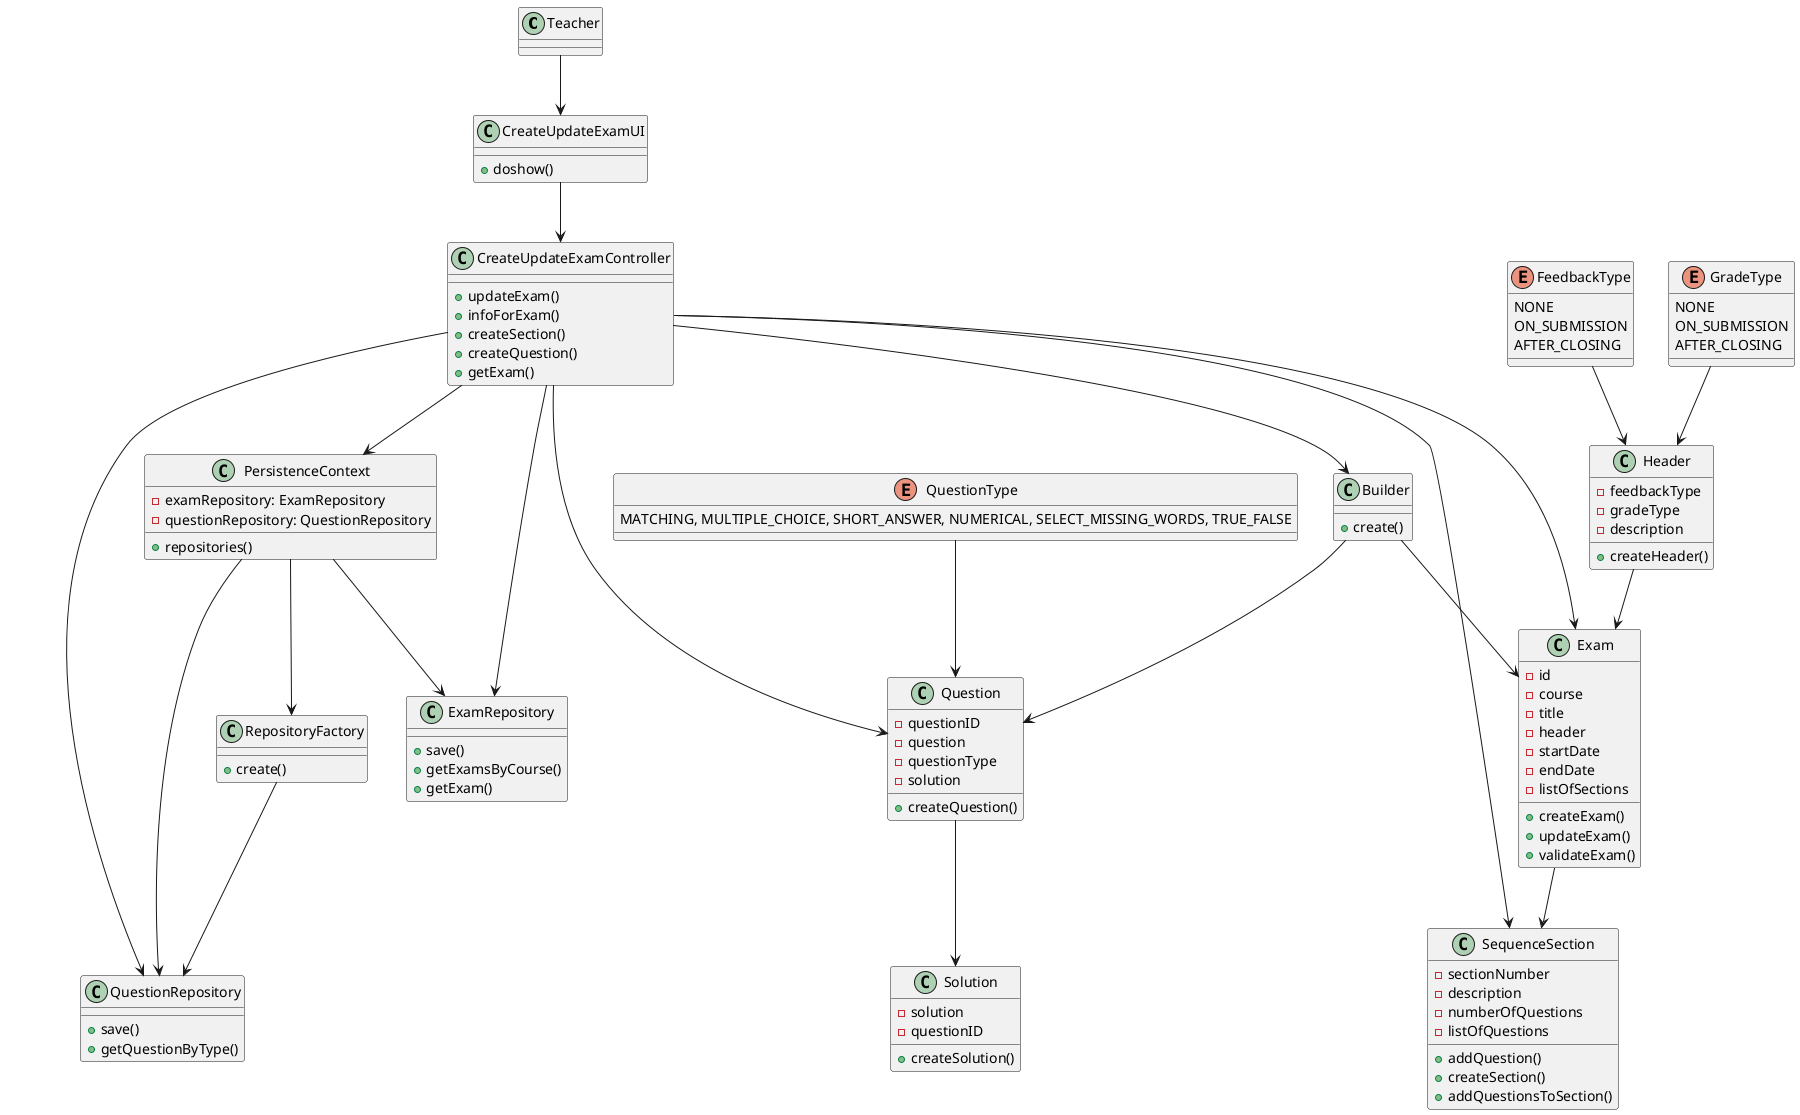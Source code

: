 @startuml

class Teacher
class CreateUpdateExamUI {
    +doshow()
}
class CreateUpdateExamController {
    +updateExam()
    +infoForExam()
    +createSection()
    +createQuestion()
    +getExam()
}
class PersistenceContext {
    -examRepository: ExamRepository
    -questionRepository: QuestionRepository
    +repositories()
}
class RepositoryFactory {
    +create()
}
class Header {
    -feedbackType
    -gradeType
    -description
    +createHeader()
}
enum FeedbackType {
  NONE
  ON_SUBMISSION
  AFTER_CLOSING
}

enum GradeType {
  NONE
  ON_SUBMISSION
  AFTER_CLOSING
}

enum QuestionType {
  MATCHING, MULTIPLE_CHOICE, SHORT_ANSWER, NUMERICAL, SELECT_MISSING_WORDS, TRUE_FALSE
}

class Builder {
    +create()
}
class SequenceSection {
    -sectionNumber
    -description
    -numberOfQuestions
    -listOfQuestions
    +addQuestion()
    +createSection()
    +addQuestionsToSection()
}
class Question {
    -questionID
    -question
    -questionType
    -solution
    +createQuestion()
}

class Solution {
    -solution
    -questionID
    +createSolution()
}

class Exam {
    -id
    -course
    -title
    -header
    -startDate
    -endDate
    -listOfSections
    +createExam()
    +updateExam()
    +validateExam()
}
class ExamRepository {
    +save()
    +getExamsByCourse()
    +getExam()
}
class QuestionRepository {
    +save()
    +getQuestionByType()
}

Teacher --> CreateUpdateExamUI
CreateUpdateExamUI --> CreateUpdateExamController
CreateUpdateExamController --> PersistenceContext
CreateUpdateExamController --> SequenceSection
CreateUpdateExamController --> Question
CreateUpdateExamController --> Exam
CreateUpdateExamController --> Builder
PersistenceContext --> ExamRepository
PersistenceContext --> QuestionRepository
PersistenceContext --> RepositoryFactory
RepositoryFactory --> QuestionRepository
Builder --> Question
Builder --> Exam
CreateUpdateExamController --> ExamRepository
CreateUpdateExamController --> QuestionRepository
Exam --> SequenceSection
FeedbackType-->Header
GradeType-->Header
Header-->Exam
QuestionType-->Question
Question-->Solution

@enduml
